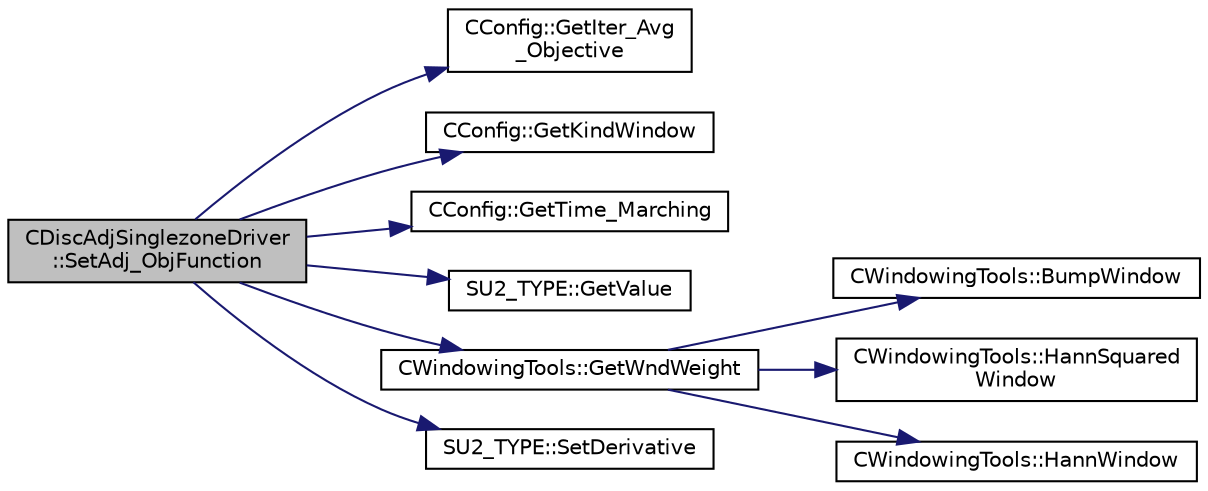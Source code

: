 digraph "CDiscAdjSinglezoneDriver::SetAdj_ObjFunction"
{
 // LATEX_PDF_SIZE
  edge [fontname="Helvetica",fontsize="10",labelfontname="Helvetica",labelfontsize="10"];
  node [fontname="Helvetica",fontsize="10",shape=record];
  rankdir="LR";
  Node1 [label="CDiscAdjSinglezoneDriver\l::SetAdj_ObjFunction",height=0.2,width=0.4,color="black", fillcolor="grey75", style="filled", fontcolor="black",tooltip="Initialize the adjoint value of the objective function."];
  Node1 -> Node2 [color="midnightblue",fontsize="10",style="solid",fontname="Helvetica"];
  Node2 [label="CConfig::GetIter_Avg\l_Objective",height=0.2,width=0.4,color="black", fillcolor="white", style="filled",URL="$classCConfig.html#a19e72bc6263b2a0f581a9bee82bb82d2",tooltip="Number of iterations to average (reverse time integration)."];
  Node1 -> Node3 [color="midnightblue",fontsize="10",style="solid",fontname="Helvetica"];
  Node3 [label="CConfig::GetKindWindow",height=0.2,width=0.4,color="black", fillcolor="white", style="filled",URL="$classCConfig.html#ade88b12b751446e55c47e542ce4ae764",tooltip="Get Index of the window function used as weight in the cost functional."];
  Node1 -> Node4 [color="midnightblue",fontsize="10",style="solid",fontname="Helvetica"];
  Node4 [label="CConfig::GetTime_Marching",height=0.2,width=0.4,color="black", fillcolor="white", style="filled",URL="$classCConfig.html#ac47e04d76ce865893a94dcedd3c9b6a5",tooltip="Provides information about the time integration, and change the write in the output files information..."];
  Node1 -> Node5 [color="midnightblue",fontsize="10",style="solid",fontname="Helvetica"];
  Node5 [label="SU2_TYPE::GetValue",height=0.2,width=0.4,color="black", fillcolor="white", style="filled",URL="$namespaceSU2__TYPE.html#adf52a59d6f4e578f7915ec9abbf7cb22",tooltip="Get the (primitive) value of the datatype (needs to be specialized for active types)."];
  Node1 -> Node6 [color="midnightblue",fontsize="10",style="solid",fontname="Helvetica"];
  Node6 [label="CWindowingTools::GetWndWeight",height=0.2,width=0.4,color="black", fillcolor="white", style="filled",URL="$classCWindowingTools.html#a9129498e6544bd3ebe300d5e10bf0bad",tooltip="Returns the value of a windowing function given by windowId at time-step curTimeIter with given time-..."];
  Node6 -> Node7 [color="midnightblue",fontsize="10",style="solid",fontname="Helvetica"];
  Node7 [label="CWindowingTools::BumpWindow",height=0.2,width=0.4,color="black", fillcolor="white", style="filled",URL="$classCWindowingTools.html#a5149e1e6902b4fcb556a25321e527c0e",tooltip="Returns the value of the Bump-window function at time-step i with given end-time endTimeIter."];
  Node6 -> Node8 [color="midnightblue",fontsize="10",style="solid",fontname="Helvetica"];
  Node8 [label="CWindowingTools::HannSquared\lWindow",height=0.2,width=0.4,color="black", fillcolor="white", style="filled",URL="$classCWindowingTools.html#aca36cc5f9c9a06e49dd524af2a38f4cc",tooltip="Returns the value of the Hann-Square-window function at time-step i with given end-time endTimeIter."];
  Node6 -> Node9 [color="midnightblue",fontsize="10",style="solid",fontname="Helvetica"];
  Node9 [label="CWindowingTools::HannWindow",height=0.2,width=0.4,color="black", fillcolor="white", style="filled",URL="$classCWindowingTools.html#ae7749f0a71361b2e32b43a2a10a84037",tooltip="Returns the value of the Hann-window function at time-step curTimeIter with given end-time endTimeIte..."];
  Node1 -> Node10 [color="midnightblue",fontsize="10",style="solid",fontname="Helvetica"];
  Node10 [label="SU2_TYPE::SetDerivative",height=0.2,width=0.4,color="black", fillcolor="white", style="filled",URL="$namespaceSU2__TYPE.html#ab0b85db43e1495ffbb0f2c823f24935e",tooltip="Set the derivative value of the datatype (needs to be implemented for each new type)."];
}
